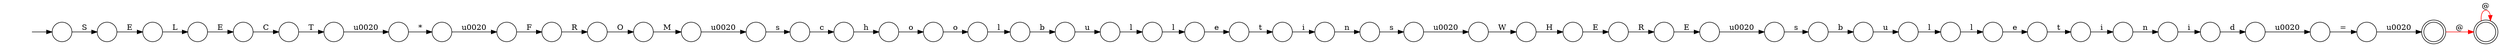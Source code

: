 digraph Automaton {
  rankdir = LR;
  0 [shape=circle,label=""];
  0 -> 24 [label="M"]
  1 [shape=circle,label=""];
  1 -> 13 [label="s"]
  2 [shape=circle,label=""];
  initial [shape=plaintext,label=""];
  initial -> 2
  2 -> 36 [label="S"]
  3 [shape=doublecircle,label=""];
  3 -> 3 [label="@",color=red]
  4 [shape=circle,label=""];
  4 -> 0 [label="O"]
  5 [shape=circle,label=""];
  5 -> 23 [label="R"]
  6 [shape=circle,label=""];
  6 -> 42 [label="h"]
  7 [shape=circle,label=""];
  7 -> 8 [label="\u0020"]
  8 [shape=circle,label=""];
  8 -> 10 [label="="]
  9 [shape=circle,label=""];
  9 -> 26 [label="i"]
  10 [shape=circle,label=""];
  10 -> 41 [label="\u0020"]
  11 [shape=circle,label=""];
  11 -> 22 [label="l"]
  12 [shape=circle,label=""];
  12 -> 15 [label="b"]
  13 [shape=circle,label=""];
  13 -> 40 [label="\u0020"]
  14 [shape=circle,label=""];
  14 -> 21 [label="i"]
  15 [shape=circle,label=""];
  15 -> 11 [label="u"]
  16 [shape=circle,label=""];
  16 -> 28 [label="l"]
  17 [shape=circle,label=""];
  17 -> 44 [label="F"]
  18 [shape=circle,label=""];
  18 -> 6 [label="c"]
  19 [shape=circle,label=""];
  19 -> 31 [label="\u0020"]
  20 [shape=circle,label=""];
  20 -> 50 [label="t"]
  21 [shape=circle,label=""];
  21 -> 1 [label="n"]
  22 [shape=circle,label=""];
  22 -> 32 [label="l"]
  23 [shape=circle,label=""];
  23 -> 19 [label="E"]
  24 [shape=circle,label=""];
  24 -> 43 [label="\u0020"]
  25 [shape=circle,label=""];
  25 -> 49 [label="E"]
  26 [shape=circle,label=""];
  26 -> 7 [label="d"]
  27 [shape=circle,label=""];
  27 -> 51 [label="o"]
  28 [shape=circle,label=""];
  28 -> 20 [label="e"]
  29 [shape=circle,label=""];
  29 -> 48 [label="\u0020"]
  30 [shape=circle,label=""];
  30 -> 14 [label="t"]
  31 [shape=circle,label=""];
  31 -> 34 [label="s"]
  32 [shape=circle,label=""];
  32 -> 30 [label="e"]
  33 [shape=circle,label=""];
  33 -> 5 [label="E"]
  34 [shape=circle,label=""];
  34 -> 45 [label="b"]
  35 [shape=circle,label=""];
  35 -> 16 [label="l"]
  36 [shape=circle,label=""];
  36 -> 47 [label="E"]
  37 [shape=circle,label=""];
  37 -> 29 [label="T"]
  38 [shape=circle,label=""];
  38 -> 9 [label="n"]
  39 [shape=circle,label=""];
  39 -> 17 [label="\u0020"]
  40 [shape=circle,label=""];
  40 -> 46 [label="W"]
  41 [shape=doublecircle,label=""];
  41 -> 3 [label="@",color=red]
  42 [shape=circle,label=""];
  42 -> 27 [label="o"]
  43 [shape=circle,label=""];
  43 -> 18 [label="s"]
  44 [shape=circle,label=""];
  44 -> 4 [label="R"]
  45 [shape=circle,label=""];
  45 -> 35 [label="u"]
  46 [shape=circle,label=""];
  46 -> 33 [label="H"]
  47 [shape=circle,label=""];
  47 -> 25 [label="L"]
  48 [shape=circle,label=""];
  48 -> 39 [label="*"]
  49 [shape=circle,label=""];
  49 -> 37 [label="C"]
  50 [shape=circle,label=""];
  50 -> 38 [label="i"]
  51 [shape=circle,label=""];
  51 -> 12 [label="l"]
}
